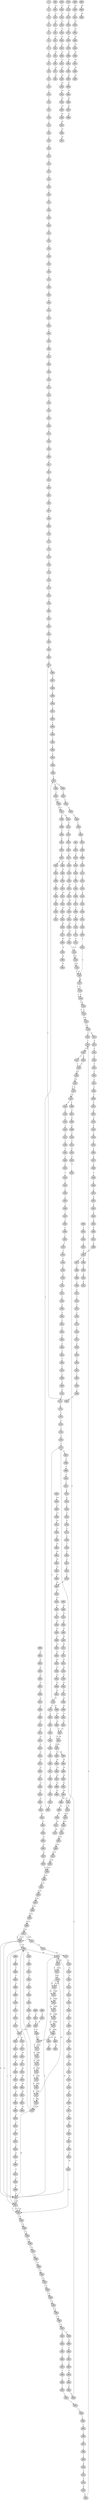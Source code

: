 digraph G 
 	{ 
 	ordering=out;
	1[style=filled, pos="7016.869999999761,7481.08399999997"];
	2[style=filled, pos="7185.402999999929,7507.360999999981"];
	3[style=filled, pos="7400.2789999998595,7651.12999999998"];
	4[style=filled, pos="7535.8739999996,7739.238"];
	5[style=filled, pos="7677.92599999986,7838.624999999991"];
	6[style=filled, pos="7802.07899999979,8018.0289999999895"];
	7[style=filled, pos="8335.999999999769,8315.14899999998"];
	8[style=filled, pos="8541.98700000008,8298.74099999997"];
	9[style=filled, pos="8795.66599999962,8274.283"];
	10[style=filled, pos="8995.74800000002,8454.42199999998"];
	11[style=filled, pos="9065.05799999984,8639.139"];
	12[style=filled, pos="9045.11499999964,8717.27599999998"];
	13[style=filled, pos="9049.037999999711,8847.39399999999"];
	14[style=filled, pos="9078.78899999952,9099.78599999999"];
	15[style=filled, pos="9092.84799999965,9268.155999999979"];
	16[style=filled, pos="9038.90399999975,9405.46699999999"];
	17[style=filled, pos="9137.10599999991,9496.23199999998"];
	18[style=filled, pos="9178.62599999993,9633.21599999999"];
	19[style=filled, pos="9207.0689999999,9718.54599999999"];
	20[style=filled, pos="9226.35799999989,9872.85799999998"];
	21[style=filled, pos="9257.55599999975,9951.394"];
	22[style=filled, pos="9187.31099999975,10045.066"];
	23[style=filled, pos="9090.75299999968,10241.392"];
	24[style=filled, pos="9116.094999999621,10443.171999999999"];
	25[style=filled, pos="9247.45999999985,10468.675000000001"];
	26[style=filled, pos="9332.95199999993,10575.659"];
	27[style=filled, pos="9330.38599999971,10730.923999999999"];
	28[style=filled, pos="9236.392999999809,10898.698999999999"];
	29[style=filled, pos="9362.14500000002,11053.643"];
	30[style=filled, pos="9476.26699999964,11212.917"];
	31[style=filled, pos="9359.898999999861,11488.800000000001"];
	32[style=filled, pos="9318.677000000029,11656.736"];
	33[style=filled, pos="9421.490999999809,11780.562"];
	34[style=filled, pos="9503.53499999968,11998.542"];
	35[style=filled, pos="9435.52599999995,12132.633000000002"];
	36[style=filled, pos="9396.86999999976,12202.085"];
	37[style=filled, pos="9368.47999999998,12492.403999999999"];
	38[style=filled, pos="9268.07199999981,12605.002999999999"];
	39[style=filled, pos="9205.83799999964,12680.069000000001"];
	40[style=filled, pos="9100.93799999973,12598.908"];
	41[style=filled, pos="9171.19199999957,12442.039"];
	42[style=filled, pos="9117.61899999983,12377.881"];
	43[style=filled, pos="9075.91599999985,12413.168000000001"];
	44[style=filled, pos="9134.54099999974,12432.576"];
	45[style=filled, pos="9071.74599999969,12408.677"];
	46[style=filled, pos="9109.278999999511,12378.522"];
	47[style=filled, pos="9178.24999999953,12439.473"];
	48[style=filled, pos="9107.67399999953,12597.625"];
	49[style=filled, pos="9194.28899999999,12677.502"];
	50[style=filled, pos="9258.76899999974,12603.078000000001"];
	51[style=filled, pos="9375.53799999994,12486.309000000001"];
	52[style=filled, pos="9392.37900000007,12195.830000000002"];
	53[style=filled, pos="9447.71599999978,12122.208"];
	54[style=filled, pos="9497.75999999954,11995.494"];
	55[style=filled, pos="9412.82999999996,11780.241000000002"];
	56[style=filled, pos="9311.45900000003,11659.623"];
	57[style=filled, pos="9348.99199999985,11493.612000000001"];
	58[style=filled, pos="9475.22499999963,11202.01"];
	59[style=filled, pos="9367.758000000029,11065.352"];
	60[style=filled, pos="9229.01499999978,10893.886999999999"];
	61[style=filled, pos="9322.04499999993,10720.017"];
	62[style=filled, pos="9321.72499999986,10578.225999999999"];
	63[style=filled, pos="9241.84699999983,10465.306"];
	64[style=filled, pos="9109.037999999711,10440.926"];
	65[style=filled, pos="9088.50699999952,10228.881"];
	66[style=filled, pos="9171.271999999879,10055.973"];
	67[style=filled, pos="9252.58299999987,9949.30899999999"];
	68[style=filled, pos="9218.18499999994,9867.62699999999"];
	69[style=filled, pos="9201.18399999978,9717.564999999999"];
	70[style=filled, pos="9094.604999999861,9514.86699999998"];
	71[style=filled, pos="9022.43399999978,9387.199999999979"];
	72[style=filled, pos="9086.30899999989,9257.69399999997"];
	73[style=filled, pos="9078.78899999952,9145.88299999999"];
	74[style=filled, pos="9061.78899999999,9026.552999999989"];
	75[style=filled, pos="9043.80799999984,8845.10599999998"];
	76[style=filled, pos="9039.22999999952,8707.14099999997"];
	77[style=filled, pos="9065.71200000006,8630.31199999998"];
	78[style=filled, pos="8983.97899999982,8462.595"];
	79[style=filled, pos="8732.89499999955,8292.264"];
	80[style=filled, pos="8512.86999999953,8316.45699999997"];
	81[style=filled, pos="8356.26999999979,8345.88099999997"];
	82[style=filled, pos="8064.05099999974,8204.42999999999"];
	83[style=filled, pos="7667.79099999985,7853.00999999999"];
	84[style=filled, pos="7534.89299999957,7761.142"];
	85[style=filled, pos="7367.4219999997895,7649.33199999999"];
	86[style=filled, pos="7183.68699999992,7522.64499999997"];
	87[style=filled, pos="7064.35599999968,7538.70599999998"];
	88[style=filled, pos="978.506999999518,9819.215"];
	89[style=filled, pos="690.669999999809,9947.98599999998"];
	90[style=filled, pos="513.912999999593,10013.107"];
	91[style=filled, pos="356.722999999765,10111.912"];
	92[style=filled, pos="242.51999999978602,10197.243"];
	93[style=filled, pos="0.0,10359.403999999999"];
	94[style=filled, pos="243.48299999954202,10185.694"];
	95[style=filled, pos="347.09899999958,10107.1"];
	96[style=filled, pos="511.66700000001595,10003.162"];
	97[style=filled, pos="684.5739999995569,9941.24899999999"];
	98[style=filled, pos="971.149999999907,9816.39599999999"];
	99[style=filled, pos="2277.21299999976,9637.93699999998"];
	100[style=filled, pos="2271.32799999963,9404.50699999998"];
	101[style=filled, pos="2289.1459999996,9215.539999999999"];
	102[style=filled, pos="2319.87800000003,9099.80599999999"];
	103[style=filled, pos="2335.89699999953,8980.14899999998"];
	104[style=filled, pos="2204.4709999999,8919.66699999997"];
	105[style=filled, pos="2260.37599999981,8792.163"];
	106[style=filled, pos="2344.7759999998398,8674.19699999999"];
	107[style=filled, pos="2497.86199999973,8533.53499999997"];
	108[style=filled, pos="2607.22099999955,8456.45999999997"];
	109[style=filled, pos="2784.1729999997197,8407.58399999999"];
	110[style=filled, pos="2951.6129999997797,8356.54699999999"];
	111[style=filled, pos="3155.45500000007,8288.05499999999"];
	112[style=filled, pos="3338.53699999978,8223.485999999979"];
	113[style=filled, pos="3488.7209999997904,8172.64799999997"];
	114[style=filled, pos="3674.86799999955,8104.23699999999"];
	115[style=filled, pos="3875.64499999979,8067.252999999981"];
	116[style=filled, pos="4044.70999999961,8033.23199999999"];
	117[style=filled, pos="4169.10700000008,8010.018999999989"];
	118[style=filled, pos="4325.8100000000595,7981.310999999991"];
	119[style=filled, pos="4477.32299999974,7945.573"];
	120[style=filled, pos="4687.19299999997,7885.58099999998"];
	121[style=filled, pos="4892.17899999989,7828.04099999998"];
	122[style=filled, pos="5056.299,7782.596999999991"];
	123[style=filled, pos="5302.8059999999805,7743.69199999997"];
	124[style=filled, pos="5687.11399999971,7669.64199999999"];
	125[style=filled, pos="5726.01899999951,7624.771"];
	126[style=filled, pos="5887.52399999998,7485.4979999999705"];
	127[style=filled, pos="5935.909999999571,7439.07299999999"];
	128[style=filled, pos="6207.91700000002,7274.954"];
	129[style=filled, pos="6374.65199999977,7202.374999999991"];
	130[style=filled, pos="6538.77199999988,7188.96999999997"];
	131[style=filled, pos="6662.02599999961,7154.968999999981"];
	132[style=filled, pos="6835.299999999699,7114.103"];
	133[style=filled, pos="7003.342999999881,7172.624"];
	134[style=filled, pos="7085.729999999749,7187.009"];
	135[style=filled, pos="7277.311999999801,7141.56499999997"];
	136[style=filled, pos="7403.1809999997495,7107.8909999999805"];
	137[style=filled, pos="7489.57299999951,7227.38499999999"];
	138[style=filled, pos="7642.90399999998,7176.057"];
	139[style=filled, pos="7842.331999999589,7211.03799999997"];
	140[style=filled, pos="7918.1809999997495,7233.76"];
	141[style=filled, pos="8029.01099999959,7273.15500000001"];
	142[style=filled, pos="8175.88400000008,7329.3060000000005"];
	143[style=filled, pos="8387.89999999979,7369.846"];
	144[style=filled, pos="8567.304,7432.28999999999"];
	145[style=filled, pos="8756.106999999609,7542.62899999998"];
	146[style=filled, pos="8875.4369999998,7662.9399999999805"];
	147[style=filled, pos="8970.90099999972,7751.2119999999795"];
	148[style=filled, pos="9353.08499999985,7863.34899999998"];
	149[style=filled, pos="9449.856999999609,7952.2749999999705"];
	150[style=filled, pos="9586.18799999997,8075.20099999998"];
	151[style=filled, pos="9650.59299999964,8168.049999999999"];
	152[style=filled, pos="9613.322999999511,8236.05199999998"];
	153[style=filled, pos="9392.317000000041,8319.90999999998"];
	154[style=filled, pos="9198.60899999971,8396.41199999998"];
	155[style=filled, pos="9088.75999999989,8435.97099999999"];
	156[style=filled, pos="9095.95299999986,8424.20099999999"];
	157[style=filled, pos="9297.34299999953,8347.69899999999"];
	158[style=filled, pos="9421.90399999963,8298.986"];
	159[style=filled, pos="9599.59199999983,8223.628999999999"];
	160[style=filled, pos="9568.53299999959,8079.451999999979"];
	161[style=filled, pos="9432.20199999982,7955.543999999971"];
	162[style=filled, pos="9347.199999999719,7877.080999999999"];
	163[style=filled, pos="9232.119999999999,7827.71399999998"];
	164[style=filled, pos="9060.807999999959,7796.654999999991"];
	165[style=filled, pos="8943.43899999978,7753.17299999999"];
	166[style=filled, pos="8867.26399999985,7678.95999999997"];
	167[style=filled, pos="8728.97200000007,7546.55199999997"];
	168[style=filled, pos="8382.99599999969,7382.67799999998"];
	169[style=filled, pos="8159.86499999999,7332.248"];
	170[style=filled, pos="8050.75099999958,7296.041"];
	171[style=filled, pos="7890.88199999998,7238.00999999999"];
	172[style=filled, pos="7753.73299999977,7188.80699999998"];
	173[style=filled, pos="7657.94200000004,7178.6720000000105"];
	174[style=filled, pos="7480.09099999967,7222.971"];
	175[style=filled, pos="7371.467999999881,7055.908999999991"];
	176[style=filled, pos="7216.82999999961,7090.23699999998"];
	177[style=filled, pos="7071.67099999962,7127.50700000001"];
	178[style=filled, pos="6886.95499999973,7169.6809999999805"];
	179[style=filled, pos="6640.44799999974,7233.76"];
	180[style=filled, pos="6506.405999999841,7266.78"];
	181[style=filled, pos="6324.30499999959,7312.223999999989"];
	182[style=filled, pos="6163.126999999509,7366.82099999998"];
	183[style=filled, pos="5934.2749999999105,7453.13099999999"];
	184[style=filled, pos="5879.02399999963,7504.787"];
	185[style=filled, pos="5728.63499999978,7633.59799999998"];
	186[style=filled, pos="5635.37699999986,7700.12899999998"];
	187[style=filled, pos="5380.12499999953,7743.44699999998"];
	188[style=filled, pos="5268.8049999997,7762.327"];
	189[style=filled, pos="5068.721999999831,7797.30899999999"];
	190[style=filled, pos="4876.48599999957,7842.4259999999795"];
	191[style=filled, pos="4616.90199999954,7915.004999999981"];
	192[style=filled, pos="4434.82199999969,7967.641"];
	193[style=filled, pos="4307.95099999988,7996.41099999997"];
	194[style=filled, pos="4133.9629999996405,8025.71199999998"];
	195[style=filled, pos="4036.94499999983,8045.818"];
	196[style=filled, pos="3681.40699999989,8112.32899999999"];
	197[style=filled, pos="3489.21099999978,8182.78199999997"];
	198[style=filled, pos="3332.20199999982,8236.39899999998"];
	199[style=filled, pos="3131.91599999962,8306.60799999998"];
	200[style=filled, pos="2964.6080000000097,8362.35000000001"];
	201[style=filled, pos="2788.50399999996,8416.738000000001"];
	202[style=filled, pos="2596.75899999973,8475.25900000001"];
	203[style=filled, pos="2513.42199999955,8534.20599999998"];
	204[style=filled, pos="2351.7229999997703,8684.57699999999"];
	205[style=filled, pos="2226.70199999993,8850.03000000001"];
	206[style=filled, pos="2301.8959999998297,8914.76299999998"];
	207[style=filled, pos="2338.18599999999,8996.823"];
	208[style=filled, pos="2320.5309999996102,9119.094999999981"];
	209[style=filled, pos="2294.0499999997,9225.67499999997"];
	210[style=filled, pos="2271.32799999963,9441.12299999997"];
	211[style=filled, pos="2289.30999999982,9648.72499999998"];
	212[style=filled, pos="3520.8759999997,8351.47399999998"];
	213[style=filled, pos="3674.8559999995596,8400.23499999999"];
	214[style=filled, pos="3699.87900000007,8500.32199999998"];
	215[style=filled, pos="3772.0569999999097,8712.04599999997"];
	216[style=filled, pos="3754.41399999952,8801.227"];
	217[style=filled, pos="3663.62900000007,9026.66499999999"];
	218[style=filled, pos="3648.7119999999404,9234.86099999998"];
	219[style=filled, pos="3694.5850000000796,9374.72699999998"];
	220[style=filled, pos="3676.94199999969,9515.23499999999"];
	221[style=filled, pos="3690.73600000003,9369.27299999999"];
	222[style=filled, pos="3645.18299999996,9243.84299999998"];
	223[style=filled, pos="3655.44899999979,9023.13599999998"];
	224[style=filled, pos="3747.43599999987,8800.144"];
	225[style=filled, pos="3763.87699999963,8694.72399999999"];
	226[style=filled, pos="3693.46299999976,8504.81400000001"];
	227[style=filled, pos="3672.29099999997,8408.25399999998"];
	228[style=filled, pos="3517.9879999999002,8358.21099999997"];
	229[style=filled, pos="3351.74699999974,8238.354000000001"];
	230[style=filled, pos="3347.4159999995,8404.52499999999"];
	231[style=filled, pos="3367.62599999958,8510.78799999999"];
	232[style=filled, pos="3319.0259999997197,8658.354000000001"];
	233[style=filled, pos="3267.0569999999097,8776.72699999999"];
	234[style=filled, pos="3241.39399999985,8992.3"];
	235[style=filled, pos="3149.6469999995297,9255.511999999979"];
	236[style=filled, pos="3077.1469999995297,9488.08699999998"];
	237[style=filled, pos="2995.18400000001,9444.29899999999"];
	238[style=filled, pos="2871.83900000004,9317.104000000001"];
	239[style=filled, pos="2845.85499999986,9165.04799999999"];
	240[style=filled, pos="2850.98699999973,9082.60399999999"];
	241[style=filled, pos="2978.34199999983,8970.32599999999"];
	242[style=filled, pos="3095.43199999956,8869.59599999998"];
	243[style=filled, pos="3203.21899999981,8751.222999999989"];
	244[style=filled, pos="3311.00600000005,8661.882000000009"];
	245[style=filled, pos="3361.37099999993,8511.109"];
	246[style=filled, pos="3342.68400000001,8400.756"];
	247[style=filled, pos="3345.8119999995697,8237.071"];
	248[style=filled, pos="2584.39799999993,8699.33499999999"];
	249[style=filled, pos="2517.99299999955,8904.162"];
	250[style=filled, pos="2564.5079999999098,8992.700999999981"];
	251[style=filled, pos="2594.98399999982,9096.95899999999"];
	252[style=filled, pos="2640.21499999973,9235.22099999998"];
	253[style=filled, pos="2667.80399999989,9368.351"];
	254[style=filled, pos="2658.1799999997,9468.27799999999"];
	255[style=filled, pos="2662.34999999986,9371.558999999981"];
	256[style=filled, pos="2635.40399999998,9237.788"];
	257[style=filled, pos="2586.32199999993,9091.82699999998"];
	258[style=filled, pos="2560.33799999976,8996.23"];
	259[style=filled, pos="2517.03099999984,8918.27699999998"];
	260[style=filled, pos="2577.9809999995596,8706.71299999998"];
	261[style=filled, pos="2511.97799999965,8542.86799999998"];
	262[style=filled, pos="7516.91200000001,9072.874999999989"];
	263[style=filled, pos="7487.24300000002,9220.97599999997"];
	264[style=filled, pos="7512.57999999973,9279.169"];
	265[style=filled, pos="7593.33299999998,9297.15099999998"];
	266[style=filled, pos="7547.31700000004,9357.38799999999"];
	267[style=filled, pos="7456.103000000001,9428.822999999971"];
	268[style=filled, pos="7515.35899999959,9470.91499999999"];
	269[style=filled, pos="7848.011999999871,9371.69099999999"];
	270[style=filled, pos="7908.903999999749,9267.48199999998"];
	271[style=filled, pos="7922.1450000000195,9232.5"];
	272[style=filled, pos="8005.838999999691,9087.01499999999"];
	273[style=filled, pos="8060.51799999957,9018.27799999999"];
	274[style=filled, pos="8140.37199999962,8883.82699999998"];
	275[style=filled, pos="8106.04399999953,8762.53499999999"];
	276[style=filled, pos="8057.33099999954,8498.701"];
	277[style=filled, pos="7892.71999999997,8369.07199999998"];
	278[style=filled, pos="7677.27199999965,8294.04199999997"];
	279[style=filled, pos="7536.690999999991,8227.34699999997"];
	280[style=filled, pos="7672.04099999974,8102.78599999998"];
	281[style=filled, pos="7578.53899999987,8014.84199999999"];
	282[style=filled, pos="7617.52600000007,7882.351999999991"];
	283[style=filled, pos="7424.47199999995,7762.69499999999"];
	284[style=filled, pos="7283.400999999721,7726.73299999999"];
	285[style=filled, pos="7132.8489999997,7685.62099999999"];
	286[style=filled, pos="6877.43299999973,7575.64899999998"];
	287[style=filled, pos="6698.84699999995,7620.03000000001"];
	288[style=filled, pos="6524.1009999997905,7661.878000000001"];
	289[style=filled, pos="6361.73899999994,7705.154999999981"];
	290[style=filled, pos="6133.4169999999,7759.99799999998"];
	291[style=filled, pos="5986.78799999994,7796.041999999979"];
	292[style=filled, pos="5861.57299999963,7816.312"];
	293[style=filled, pos="5827.571999999929,7906.217999999971"];
	294[style=filled, pos="5648.413999999761,7891.50599999997"];
	295[style=filled, pos="5471.2169999996,7873.5249999999705"];
	296[style=filled, pos="5248.24900000007,7900.00700000001"];
	297[style=filled, pos="4965.45299999998,7952.64299999999"];
	298[style=filled, pos="4786.62099999958,7985.6629999999905"];
	299[style=filled, pos="4622.17399999965,8024.568"];
	300[style=filled, pos="4003.78199999977,7870.5830000000105"];
	301[style=filled, pos="3952.9439999995498,7724.362"];
	302[style=filled, pos="3843.58599999978,7737.43999999999"];
	303[style=filled, pos="3755.72199999995,7665.67799999997"];
	304[style=filled, pos="3669.4529999996303,7567.63899999998"];
	305[style=filled, pos="3595.07599999954,7444.46799999998"];
	306[style=filled, pos="3438.64000000001,7424.198"];
	307[style=filled, pos="3424.25400000007,7565.59600000001"];
	308[style=filled, pos="2982.56899999978,7837.11299999999"];
	309[style=filled, pos="2869.45099999954,7897.268999999979"];
	310[style=filled, pos="2974.3959999998297,7820.112999999979"];
	311[style=filled, pos="3406.59999999974,7551.210999999999"];
	312[style=filled, pos="3445.50499999954,7415.533999999971"];
	313[style=filled, pos="3604.88399999973,7416.35200000001"];
	314[style=filled, pos="3711.46399999969,7386.60099999997"];
	315[style=filled, pos="3677.4629999999897,7455.25699999998"];
	316[style=filled, pos="3677.7899999998,7567.06699999999"];
	317[style=filled, pos="3762.5059999997,7659.874999999991"];
	318[style=filled, pos="3866.63399999961,7716.18899999998"];
	319[style=filled, pos="3970.5989999999297,7739.728"];
	320[style=filled, pos="4014.08100000001,7891.42499999998"];
	321[style=filled, pos="5493.12099999981,7861.42899999999"];
	322[style=filled, pos="5659.2029999999795,7872.2169999999805"];
	323[style=filled, pos="5775.917999999951,7782.310999999971"];
	324[style=filled, pos="6026.019999999549,7720.84800000001"];
	325[style=filled, pos="6354.422999999951,7771.931"];
	326[style=filled, pos="6561.37099999993,7715.6989999999905"];
	327[style=filled, pos="6688.54799999972,7680.717"];
	328[style=filled, pos="6875.47099999967,7642.834000000001"];
	329[style=filled, pos="7030.51899999962,7610.75399999998"];
	330[style=filled, pos="7122.713999999691,7645.08099999999"];
	331[style=filled, pos="7333.748999999951,7721.99199999999"];
	332[style=filled, pos="7452.42499999993,7756.64699999998"];
	333[style=filled, pos="7669.670999999509,7907.03599999997"];
	334[style=filled, pos="7582.788999999761,8003.480999999991"];
	335[style=filled, pos="7676.29199999967,8113.574999999981"];
	336[style=filled, pos="7534.07599999977,8205.769999999971"];
	337[style=filled, pos="7665.66599999962,8272.30099999997"];
	338[style=filled, pos="7882.9939999995995,8344.30699999997"];
	339[style=filled, pos="8102.44699999981,8546.759999999991"];
	340[style=filled, pos="8114.217000000061,8761.473000000009"];
	341[style=filled, pos="8152.46799999964,8881.211"];
	342[style=filled, pos="8070.65299999958,8989.834999999981"];
	343[style=filled, pos="8010.08899999957,9095.51499999998"];
	344[style=filled, pos="7944.376000000049,9200.461"];
	345[style=filled, pos="7892.883999999611,9294.617"];
	346[style=filled, pos="7847.35899999971,9386.07599999999"];
	347[style=filled, pos="7515.196,9476.963"];
	348[style=filled, pos="7466.483000000009,9406.67299999997"];
	349[style=filled, pos="7463.458999999571,9332.213999999989"];
	350[style=filled, pos="7465.41999999958,9274.26599999999"];
	351[style=filled, pos="7486.34399999981,9204.95599999998"];
	352[style=filled, pos="7511.68099999952,9064.048"];
	353[style=filled, pos="6776.4929999999,8895.10599999998"];
	354[style=filled, pos="6762.679999999819,9101.073"];
	355[style=filled, pos="6663.8649999996405,9160.73799999998"];
	356[style=filled, pos="6638.24199999974,9307.73499999999"];
	357[style=filled, pos="6491.244999999761,9289.63099999997"];
	358[style=filled, pos="6449.39699999988,9365.15299999999"];
	359[style=filled, pos="6409.266000000061,9543.003999999999"];
	360[style=filled, pos="6438.28199999989,9367.605"];
	361[style=filled, pos="6488.62900000007,9280.47699999999"];
	362[style=filled, pos="6626.59400000004,9304.997"];
	363[style=filled, pos="6660.6769999995595,9155.507"];
	364[style=filled, pos="6748.94899999956,9077.53399999998"];
	365[style=filled, pos="6780.415999999969,8864.12899999999"];
	366[style=filled, pos="11299.489999999601,4920.07999999998"];
	367[style=filled, pos="11030.344000000001,4686.86299999998"];
	368[style=filled, pos="10890.637999999999,4626.23299999999"];
	369[style=filled, pos="10738.5809999995,4654.141999999991"];
	370[style=filled, pos="10610.184,4641.46999999997"];
	371[style=filled, pos="10436.553999999902,4590.86499999998"];
	372[style=filled, pos="10332.6169999997,4555.898999999989"];
	373[style=filled, pos="10209.4319999998,4430.468"];
	374[style=filled, pos="10141.101999999999,4504.251"];
	375[style=filled, pos="9833.78199999977,4434.63899999999"];
	376[style=filled, pos="9643.06999999972,4392.9349999999995"];
	377[style=filled, pos="9493.440999999879,4370.16199999998"];
	378[style=filled, pos="9372.14899999963,4442.08699999999"];
	379[style=filled, pos="9291.723999999811,4438.81799999999"];
	380[style=filled, pos="9288.27099999995,4551.50799999999"];
	381[style=filled, pos="9313.955999999891,4703.3059999999805"];
	382[style=filled, pos="9176.64399999951,4750.71099999997"];
	383[style=filled, pos="9053.06299999997,4806.94299999999"];
	384[style=filled, pos="8910.52199999976,4954.7169999999805"];
	385[style=filled, pos="8920.65599999973,5041.6809999999905"];
	386[style=filled, pos="8973.6189999996,5160.03000000001"];
	387[style=filled, pos="9006.31200000003,5246.33999999998"];
	388[style=filled, pos="8891.88599999994,5196.64699999998"];
	389[style=filled, pos="8807.86399999983,5219.205"];
	390[style=filled, pos="8736.59299999999,5348.34299999999"];
	391[style=filled, pos="8568.54999999981,5521.61700000001"];
	392[style=filled, pos="8403.44899999967,5593.868999999981"];
	393[style=filled, pos="8278.5619999998,5723.98799999999"];
	394[style=filled, pos="8168.71199999994,5857.04899999997"];
	395[style=filled, pos="8048.40199999977,5965.59099999999"];
	396[style=filled, pos="7934.95599999966,6094.72899999997"];
	397[style=filled, pos="7769.528999999749,6360.851000000001"];
	398[style=filled, pos="7299.89000000001,6214.54899999997"];
	399[style=filled, pos="7464.64399999997,6338.845"];
	400[style=filled, pos="7347.76499999978,6385.43299999998"];
	401[style=filled, pos="7296.927999999611,6475.665999999979"];
	402[style=filled, pos="7225.615999999571,6564.815999999991"];
	403[style=filled, pos="7156.42899999977,6599.512"];
	404[style=filled, pos="7119.36300000001,6826.68900000001"];
	405[style=filled, pos="7102.28100000008,6993.38299999999"];
	406[style=filled, pos="7122.1899999998295,7189.93899999998"];
	407[style=filled, pos="6877.514999999549,7185.90499999998"];
	408[style=filled, pos="6894.51499999966,7288.88899999998"];
	409[style=filled, pos="6922.059000000009,7481.20699999999"];
	410[style=filled, pos="6950.72699999961,7655.58399999998"];
	411[style=filled, pos="6919.01499999978,7817.415"];
	412[style=filled, pos="6936.66899999953,7917.129999999999"];
	413[style=filled, pos="6960.86199999962,8055.095"];
	414[style=filled, pos="6998.86799999978,8147.77999999998"];
	415[style=filled, pos="6995.45599999954,8280.473999999991"];
	416[style=filled, pos="7132.6039999997,8406.83300000001"];
	417[style=filled, pos="7096.476999999721,8554.605999999989"];
	418[style=filled, pos="6975.06300000008,8563.51499999997"];
	419[style=filled, pos="6904.3239999999105,8613.944999999989"];
	420[style=filled, pos="6959.38699999999,8671.60599999999"];
	421[style=filled, pos="7024.715999999899,8741.52999999998"];
	422[style=filled, pos="6823.85199999961,8797.51799999998"];
	423[style=filled, pos="6932.28000000003,8901.134999999991"];
	424[style=filled, pos="7012.29200000002,8727.38999999998"];
	425[style=filled, pos="6953.69299999962,8674.41299999999"];
	426[style=filled, pos="6898.43899999978,8590.48699999999"];
	427[style=filled, pos="6991.28700000001,8560.65500000001"];
	428[style=filled, pos="7096.96799999976,8544.47099999998"];
	429[style=filled, pos="7119.03599999961,8394.73699999999"];
	430[style=filled, pos="6968.97399999958,8277.77699999999"];
	431[style=filled, pos="6984.8919999995305,8176.34599999998"];
	432[style=filled, pos="6950.39999999979,8044.63299999999"];
	433[style=filled, pos="6924.8999999999105,7900.45599999998"];
	434[style=filled, pos="7007.505999999699,7641.37599999998"];
	435[style=filled, pos="6982.21499999985,7461.59099999997"];
	436[style=filled, pos="6957.53099999973,7302.210999999989"];
	437[style=filled, pos="6935.381999999519,7179.69399999998"];
	438[style=filled, pos="6796.583999999571,7162.2699999999895"];
	439[style=filled, pos="6761.61699999997,7007.64799999997"];
	440[style=filled, pos="6687.77100000007,6954.723999999989"];
	441[style=filled, pos="6476.57299999963,7012.916999999979"];
	442[style=filled, pos="6411.51399999973,6766.738"];
	443[style=filled, pos="6338.587999999871,6506.9489999999905"];
	444[style=filled, pos="6426.5479999996005,6435.190999999981"];
	445[style=filled, pos="6652.68799999962,6379.977"];
	446[style=filled, pos="6886.566999999921,6323.554"];
	447[style=filled, pos="7071.58499999961,6277.920999999989"];
	448[style=filled, pos="7175.04099999962,6249.611"];
	449[style=filled, pos="7267.66999999993,6231.726999999991"];
	450[style=filled, pos="7318.36199999962,6180.71199999998"];
	451[style=filled, pos="7523.6759999999795,6277.811000000001"];
	452[style=filled, pos="7791.43299999996,6319.65799999998"];
	453[style=filled, pos="7936.9179999997095,6065.30499999997"];
	454[style=filled, pos="8049.38199999975,5945.648"];
	455[style=filled, pos="8146.80799999973,5860.31899999998"];
	456[style=filled, pos="8284.11999999953,5700.12199999997"];
	457[style=filled, pos="8407.04599999997,5578.502999999981"];
	458[style=filled, pos="8560.05000000005,5505.26999999998"];
	459[style=filled, pos="8747.70900000003,5320.226999999981"];
	460[style=filled, pos="8786.61399999983,5201.549999999989"];
	461[style=filled, pos="8903.00199999998,5191.7429999999895"];
	462[style=filled, pos="9001.08099999954,5236.204999999971"];
	463[style=filled, pos="9006.63899999985,5177.68399999997"];
	464[style=filled, pos="8909.21299999987,5048.8729999999905"];
	465[style=filled, pos="8898.75199999951,4944.90899999997"];
	466[style=filled, pos="9038.02499999991,4821.98199999999"];
	467[style=filled, pos="9179.25899999973,4745.47999999999"];
	468[style=filled, pos="9308.07099999976,4694.8059999999905"];
	469[style=filled, pos="9282.81799999997,4550.54499999998"];
	470[style=filled, pos="9281.26199999999,4419.856"];
	471[style=filled, pos="9375.74599999993,4432.93299999998"];
	472[style=filled, pos="9499.326,4360.02699999997"];
	473[style=filled, pos="9647.72100000002,4387.96299999998"];
	474[style=filled, pos="9842.44399999967,4433.99699999998"];
	475[style=filled, pos="10150.725999999599,4496.87299999998"];
	476[style=filled, pos="10213.601999999999,4425.014999999979"];
	477[style=filled, pos="10335.182999999999,4550.124"];
	478[style=filled, pos="10443.2909999997,4589.2610000000095"];
	479[style=filled, pos="10609.302,4634.89399999999"];
	480[style=filled, pos="10895.770999999899,4620.13799999997"];
	481[style=filled, pos="11024.89,4681.408999999991"];
	482[style=filled, pos="11305.905999999999,4920.07999999998"];
	483[style=filled, pos="7456.65500000003,6350.38999999997"];
	484[style=filled, pos="7292.28999999992,6253.45399999998"];
	485[style=filled, pos="7117.05399999977,6282.55099999998"];
	486[style=filled, pos="6907.48999999953,6333.226"];
	487[style=filled, pos="6822.16099999961,6352.187999999989"];
	488[style=filled, pos="6643.32899999979,6397.631"];
	489[style=filled, pos="6403.03399999975,6460.075000000001"];
	490[style=filled, pos="6207.52899999963,6515.326999999999"];
	491[style=filled, pos="6064.33299999975,6557.50099999997"];
	492[style=filled, pos="5891.05899999966,6616.67599999997"];
	493[style=filled, pos="5763.8819999998705,6657.215"];
	494[style=filled, pos="5545.16499999969,6723.91"];
	495[style=filled, pos="5403.929999999819,6778.83399999999"];
	496[style=filled, pos="5283.946,6941.81"];
	497[style=filled, pos="5136.827000000049,6986.27199999999"];
	498[style=filled, pos="5045.9399999998295,7042.504999999981"];
	499[style=filled, pos="5241.01599999995,7272.174999999989"];
	500[style=filled, pos="5333.12899999961,7174.176999999981"];
	501[style=filled, pos="5465.78199999989,7045.283999999991"];
	502[style=filled, pos="5574.40499999968,7143.200000000001"];
	503[style=filled, pos="5623.11699999962,7275.60699999998"];
	504[style=filled, pos="5672.320999999651,7464.737999999999"];
	505[style=filled, pos="6060.81799999985,7379.652999999999"];
	506[style=filled, pos="7083.053000000071,7055.58199999999"];
	507[style=filled, pos="7092.63600000006,7009.89299999997"];
	508[style=filled, pos="7117.31899999955,6783.32899999998"];
	509[style=filled, pos="7139.939000000009,6581.03999999999"];
	510[style=filled, pos="7244.55699999991,6554.88600000001"];
	511[style=filled, pos="7273.817999999739,6455.9889999999705"];
	512[style=filled, pos="7300.70799999987,6386.35200000001"];
	513[style=filled, pos="7459.923999999881,6408.91099999997"];
	514[style=filled, pos="7500.217999999881,6293.66699999999"];
	515[style=filled, pos="9365.99400000006,4755.89399999997"];
	516[style=filled, pos="9507.46400000004,4897.3639999999805"];
	517[style=filled, pos="9660.48299999966,4896.08099999998"];
	518[style=filled, pos="9763.13699999999,4889.34399999998"];
	519[style=filled, pos="9947.914999999919,4902.497"];
	520[style=filled, pos="9989.93900000001,4790.53899999999"];
	521[style=filled, pos="10115.048,4773.217000000001"];
	522[style=filled, pos="10175.9989999997,4689.169"];
	523[style=filled, pos="10277.449999999999,4724.29599999999"];
	524[style=filled, pos="10498.6379999999,4824.624"];
	525[style=filled, pos="10537.132999999998,4980.53"];
	526[style=filled, pos="10521.7349999998,5159.532999999969"];
	527[style=filled, pos="10391.4919999999,5248.393"];
	528[style=filled, pos="10369.999,5370.936000000001"];
	529[style=filled, pos="10269.5899999997,5470.060999999991"];
	530[style=filled, pos="10090.417,5448.567999999979"];
	531[style=filled, pos="10370.6409999996,5362.1140000000005"];
	532[style=filled, pos="10381.868999999699,5245.50599999999"];
	533[style=filled, pos="10512.1109999996,5164.98599999999"];
	534[style=filled, pos="10524.942999999601,4989.833"];
	535[style=filled, pos="10489.655999999999,4821.41599999999"];
	536[style=filled, pos="10276.889000000101,4729.50799999999"];
	537[style=filled, pos="10167.497999999901,4700.63699999999"];
	538[style=filled, pos="10120.822,4778.99099999999"];
	539[style=filled, pos="9990.57999999961,4797.91799999999"];
	540[style=filled, pos="9956.254999999659,4898.00499999998"];
	541[style=filled, pos="9769.55299999972,4897.68499999998"];
	542[style=filled, pos="9654.388000000039,4903.459"];
	543[style=filled, pos="9504.576999999701,4902.817"];
	544[style=filled, pos="9367.598,4761.66799999999"];
	545[style=filled, pos="6979.57899999979,4618.508"];
	546[style=filled, pos="6990.53099999961,4629.133"];
	547[style=filled, pos="6632.2139999998,4923.04499999998"];
	548[style=filled, pos="6200.14800000004,5345.51299999999"];
	549[style=filled, pos="6073.32299999951,5502.042"];
	550[style=filled, pos="6122.03600000008,5602.08299999998"];
	551[style=filled, pos="6250.847999999531,5688.393"];
	552[style=filled, pos="6331.27199999988,5737.10599999999"];
	553[style=filled, pos="6388.15899999987,5794.319"];
	554[style=filled, pos="5829.28899999999,5894.60599999999"];
	555[style=filled, pos="5821.93299999984,6139.15099999998"];
	556[style=filled, pos="6044.00199999975,6178.70999999999"];
	557[style=filled, pos="6214.659999999571,6165.959000000001"];
	558[style=filled, pos="6296.392999999809,6244.09599999999"];
	559[style=filled, pos="6365.70299999963,6493.87199999997"];
	560[style=filled, pos="6436.64699999965,6766.53299999998"];
	561[style=filled, pos="6503.6679999995995,7014.02099999999"];
	562[style=filled, pos="6270.23899999971,6254.557999999999"];
	563[style=filled, pos="6273.07899999956,6137.598"];
	564[style=filled, pos="6435.564000000009,5929.342000000001"];
	565[style=filled, pos="6191.67299999972,5857.74399999998"];
	566[style=filled, pos="6401.562999999731,5782.87699999997"];
	567[style=filled, pos="6339.44599999988,5741.02899999998"];
	568[style=filled, pos="6243.32799999975,5690.02799999998"];
	569[style=filled, pos="6109.9400000000605,5606.82399999998"];
	570[style=filled, pos="6067.27499999979,5492.396999999981"];
	571[style=filled, pos="6217.99100000004,5299.01699999999"];
	572[style=filled, pos="6618.15499999968,4918.141"];
	573[style=filled, pos="8397.427000000029,5558.920999999969"];
	574[style=filled, pos="8355.56299999997,5499.735"];
	575[style=filled, pos="8234.07199999958,5348.31999999999"];
	576[style=filled, pos="8144.891000000061,5201.39599999999"];
	577[style=filled, pos="7981.927999999611,5095.53399999997"];
	578[style=filled, pos="7883.764999999549,5045.491"];
	579[style=filled, pos="7684.8729999997895,4862.63799999997"];
	580[style=filled, pos="7591.201,4938.34499999997"];
	581[style=filled, pos="7551.42300000007,5071.79599999999"];
	582[style=filled, pos="7503.94499999995,5207.17099999998"];
	583[style=filled, pos="7599.86199999985,5262.667999999981"];
	584[style=filled, pos="7846.231999999731,5330.67599999998"];
	585[style=filled, pos="7985.13600000006,5393.551999999981"];
	586[style=filled, pos="8102.86699999997,5503.26399999998"];
	587[style=filled, pos="8209.0499999997,5544.004999999999"];
	588[style=filled, pos="8255.56500000006,5663.01899999999"];
	589[style=filled, pos="9066.76299999992,4824.18299999998"];
	590[style=filled, pos="9079.59499999997,4889.78499999997"];
	591[style=filled, pos="9214.008000000029,5061.08899999999"];
	592[style=filled, pos="9306.07599999988,5196.14299999997"];
	593[style=filled, pos="9324.36099999992,5375.46699999999"];
	594[style=filled, pos="9347.13699999964,5458.552999999991"];
	595[style=filled, pos="9314.73699999973,5374.50499999999"];
	596[style=filled, pos="9297.41399999999,5201.276"];
	597[style=filled, pos="9213.04499999969,5072.95899999997"];
	598[style=filled, pos="9060.34799999965,4904.86199999999"];
	599[style=filled, pos="9057.94099999999,4827.5509999999795"];
	600[style=filled, pos="8737.55799999984,5313.514"];
	601[style=filled, pos="8738.5209999996,5214.78999999999"];
	602[style=filled, pos="8605.43099999952,5075.8459999999795"];
	603[style=filled, pos="8425.50599999959,4978.32399999999"];
	604[style=filled, pos="8302.80199999979,4911.51899999997"];
	605[style=filled, pos="8205.52199999976,4823.30099999999"];
	606[style=filled, pos="8112.410999999849,4728.626"];
	607[style=filled, pos="8040.553000000071,4644.01699999999"];
	608[style=filled, pos="7981.28599999996,4567.788"];
	609[style=filled, pos="7923.54300000006,4507.79999999999"];
	610[style=filled, pos="7829.550999999629,4474.758"];
	611[style=filled, pos="7762.34399999958,4431.93199999998"];
	612[style=filled, pos="7645.615999999571,4264.437"];
	613[style=filled, pos="7554.30899999978,3913.2079999999796"];
	614[style=filled, pos="7544.56599999976,3725.02199999999"];
	615[style=filled, pos="7547.61299999955,3715.5589999999897"];
	616[style=filled, pos="7563.57299999974,3932.61599999998"];
	617[style=filled, pos="7664.8629999999,4265.3999999999705"];
	618[style=filled, pos="7774.373999999951,4440.11199999997"];
	619[style=filled, pos="7846.39199999976,4477.003000000001"];
	620[style=filled, pos="7935.89399999997,4504.5919999999805"];
	621[style=filled, pos="7989.58599999954,4573.125"];
	622[style=filled, pos="8047.61100000003,4649.148999999999"];
	623[style=filled, pos="8126.36599999969,4735.20199999999"];
	624[style=filled, pos="8215.466000000011,4825.3859999999995"];
	625[style=filled, pos="8308.898000000041,4912.96299999998"];
	626[style=filled, pos="8438.73900000006,4977.12099999997"];
	627[style=filled, pos="8618.94499999995,5076.48699999998"];
	628[style=filled, pos="8741.72900000005,5210.61900000001"];
	629[style=filled, pos="9277.84599999955,4407.069999999991"];
	630[style=filled, pos="9149.68899999978,4307.54399999998"];
	631[style=filled, pos="9088.416999999901,4143.6179999999895"];
	632[style=filled, pos="8952.72100000002,3972.95599999998"];
	633[style=filled, pos="8828.8949999999,3904.627"];
	634[style=filled, pos="8647.96700000006,3791.38599999998"];
	635[style=filled, pos="8442.97900000005,3662.1059999999898"];
	636[style=filled, pos="8328.29599999997,3708.4609999999902"];
	637[style=filled, pos="8151.3779999996805,3844.63799999998"];
	638[style=filled, pos="8015.681999999801,3790.74499999999"];
	639[style=filled, pos="7771.15599999961,3700.03999999997"];
	640[style=filled, pos="7897.7899999998,3615.59099999999"];
	641[style=filled, pos="8025.46600000001,3549.82799999998"];
	642[style=filled, pos="7929.22699999996,3504.2759999999903"];
	643[style=filled, pos="7676.12099999969,3355.10599999998"];
	644[style=filled, pos="7617.89699999965,3132.63599999998"];
	645[style=filled, pos="7680.933000000079,3350.9359999999997"];
	646[style=filled, pos="7939.17199999967,3502.67199999998"];
	647[style=filled, pos="8031.399999999559,3548.22399999997"];
	648[style=filled, pos="7904.20599999954,3619.12"];
	649[style=filled, pos="7780.05799999984,3699.95999999999"];
	650[style=filled, pos="8000.60399999958,3781.44199999999"];
	651[style=filled, pos="8139.50799999991,3838.2219999999897"];
	652[style=filled, pos="8326.20999999985,3703.16800000001"];
	653[style=filled, pos="8453.24399999983,3659.0589999999797"];
	654[style=filled, pos="8648.60799999966,3777.271"];
	655[style=filled, pos="8818.9499999996,3895.324"];
	656[style=filled, pos="8962.985999999799,3969.427"];
	657[style=filled, pos="9089.05800000008,4136.561"];
	658[style=filled, pos="9152.575999999539,4301.44899999999"];
	659[style=filled, pos="9279.28899999999,4402.17799999999"];
	660[style=filled, pos="11963.944999999901,4736.8060000000005"];
	661[style=filled, pos="11577.066999999799,4582.18399999998"];
	662[style=filled, pos="11590.380000000001,4593.090999999989"];
	663[style=filled, pos="11973.086999999901,4738.08999999997"];
	664[style=filled, pos="9076.035999999729,4777.38699999998"];
	665[style=filled, pos="8977.39199999953,4640.40799999999"];
	666[style=filled, pos="8822.76899999997,4527.16799999998"];
	667[style=filled, pos="8660.126999999631,4492.20099999999"];
	668[style=filled, pos="8507.749999999649,4306.46099999998"];
	669[style=filled, pos="8290.57199999981,4217.27999999999"];
	670[style=filled, pos="8109.3239999999105,4135.478"];
	671[style=filled, pos="7966.8909999996,4062.0159999999996"];
	672[style=filled, pos="7882.84299999999,3952.3049999999803"];
	673[style=filled, pos="7838.25199999963,3808.9100000000003"];
	674[style=filled, pos="7847.23399999959,3820.1369999999997"];
	675[style=filled, pos="7887.6549999998,3938.83099999999"];
	676[style=filled, pos="7960.795999999969,4052.07199999997"];
	677[style=filled, pos="8119.588999999691,4131.30799999999"];
	678[style=filled, pos="8284.47699999961,4206.05299999999"];
	679[style=filled, pos="8510.315999999879,4300.687"];
	680[style=filled, pos="8659.80599999952,4475.83999999999"];
	681[style=filled, pos="8812.18300000008,4521.39299999999"];
	682[style=filled, pos="8994.07299999963,4638.80399999998"];
	683[style=filled, pos="9080.04599999986,4771.612999999999"];
	684[style=filled, pos="6948.6900000000605,8876.293000000009"];
	685[style=filled, pos="7155.28200000001,8981.392999999991"];
	686[style=filled, pos="7341.0209999996005,8925.89599999999"];
	1->2 [label=1,color="#000000"];
	2->3 [label=1,color="#000000"];
	3->4 [label=1,color="#000000"];
	4->5 [label=1,color="#000000"];
	5->6 [label=1,color="#000000"];
	6->7 [label=1,color="#000000"];
	7->8 [label=1,color="#000000"];
	8->9 [label=1,color="#000000"];
	9->10 [label=1,color="#000000"];
	10->11 [label=1,color="#000000"];
	11->12 [label=1,color="#000000"];
	12->13 [label=1,color="#000000"];
	13->14 [label=1,color="#000000"];
	14->15 [label=1,color="#000000"];
	15->16 [label=1,color="#000000"];
	16->17 [label=1,color="#000000"];
	17->18 [label=1,color="#000000"];
	18->19 [label=1,color="#000000"];
	19->20 [label=1,color="#000000"];
	20->21 [label=1,color="#000000"];
	21->22 [label=1,color="#000000"];
	22->23 [label=1,color="#000000"];
	23->24 [label=1,color="#000000"];
	24->25 [label=1,color="#000000"];
	25->26 [label=1,color="#000000"];
	26->27 [label=1,color="#000000"];
	27->28 [label=1,color="#000000"];
	28->29 [label=1,color="#000000"];
	29->30 [label=1,color="#000000"];
	30->31 [label=1,color="#000000"];
	31->32 [label=1,color="#000000"];
	32->33 [label=1,color="#000000"];
	33->34 [label=1,color="#000000"];
	34->35 [label=1,color="#000000"];
	35->36 [label=1,color="#000000"];
	36->37 [label=1,color="#000000"];
	37->38 [label=1,color="#000000"];
	38->39 [label=1,color="#000000"];
	39->40 [label=1,color="#000000"];
	40->41 [label=1,color="#000000"];
	41->42 [label=1,color="#000000"];
	42->43 [label=1,color="#000000"];
	43->44 [label=1,color="#000000"];
	44->45 [label=2,color="#000000"];
	45->46 [label=2,color="#000000"];
	46->47 [label=2,color="#000000"];
	47->48 [label=2,color="#000000"];
	48->49 [label=2,color="#000000"];
	49->50 [label=2,color="#000000"];
	50->51 [label=2,color="#000000"];
	51->52 [label=2,color="#000000"];
	52->53 [label=2,color="#000000"];
	53->54 [label=2,color="#000000"];
	54->55 [label=2,color="#000000"];
	55->56 [label=2,color="#000000"];
	56->57 [label=2,color="#000000"];
	57->58 [label=2,color="#000000"];
	58->59 [label=2,color="#000000"];
	59->60 [label=2,color="#000000"];
	60->61 [label=2,color="#000000"];
	61->62 [label=2,color="#000000"];
	62->63 [label=2,color="#000000"];
	63->64 [label=2,color="#000000"];
	64->65 [label=2,color="#000000"];
	65->66 [label=2,color="#000000"];
	66->67 [label=2,color="#000000"];
	67->68 [label=2,color="#000000"];
	68->69 [label=2,color="#000000"];
	69->70 [label=2,color="#000000"];
	70->71 [label=2,color="#000000"];
	71->72 [label=2,color="#000000"];
	72->73 [label=2,color="#000000"];
	73->74 [label=2,color="#000000"];
	74->75 [label=2,color="#000000"];
	75->76 [label=2,color="#000000"];
	76->77 [label=2,color="#000000"];
	77->78 [label=2,color="#000000"];
	78->79 [label=2,color="#000000"];
	79->80 [label=2,color="#000000"];
	80->81 [label=2,color="#000000"];
	81->82 [label=2,color="#000000"];
	82->83 [label=2,color="#000000"];
	83->84 [label=2,color="#000000"];
	84->85 [label=2,color="#000000"];
	85->86 [label=2,color="#000000"];
	86->87 [label=2,color="#000000"];
	99->100 [label=3,color="#000000"];
	100->101 [label=3,color="#000000"];
	101->102 [label=3,color="#000000"];
	102->103 [label=3,color="#000000"];
	103->104 [label=3,color="#000000"];
	104->105 [label=3,color="#000000"];
	105->106 [label=3,color="#000000"];
	106->107 [label=3,color="#000000"];
	107->108 [label=3,color="#000000"];
	108->109 [label=3,color="#000000"];
	109->110 [label=3,color="#000000"];
	110->111 [label=3,color="#000000"];
	111->112 [label=3,color="#000000"];
	112->113 [label=3,color="#000000"];
	113->114 [label=3,color="#000000"];
	114->115 [label=3,color="#000000"];
	115->116 [label=3,color="#000000"];
	116->117 [label=3,color="#000000"];
	117->118 [label=3,color="#000000"];
	118->119 [label=3,color="#000000"];
	119->120 [label=3,color="#000000"];
	120->121 [label=3,color="#000000"];
	121->122 [label=3,color="#000000"];
	122->123 [label=3,color="#000000"];
	123->124 [label=3,color="#000000"];
	124->125 [label=3,color="#000000"];
	125->126 [label=3,color="#000000"];
	126->127 [label=3,color="#000000"];
	127->128 [label=3,color="#000000"];
	128->129 [label=3,color="#000000"];
	129->130 [label=3,color="#000000"];
	130->131 [label=3,color="#000000"];
	131->132 [label=3,color="#000000"];
	132->133 [label=3,color="#000000"];
	133->134 [label=3,color="#000000"];
	134->135 [label=3,color="#000000"];
	135->136 [label=3,color="#000000"];
	136->137 [label=3,color="#000000"];
	137->138 [label=3,color="#000000"];
	138->139 [label=3,color="#000000"];
	139->140 [label=3,color="#000000"];
	140->141 [label=3,color="#000000"];
	141->142 [label=3,color="#000000"];
	142->143 [label=3,color="#000000"];
	143->144 [label=3,color="#000000"];
	144->145 [label=3,color="#000000"];
	145->146 [label=3,color="#000000"];
	146->147 [label=3,color="#000000"];
	147->148 [label=3,color="#000000"];
	148->149 [label=3,color="#000000"];
	149->150 [label=3,color="#000000"];
	150->151 [label=3,color="#000000"];
	151->152 [label=3,color="#000000"];
	152->153 [label=3,color="#000000"];
	153->154 [label=3,color="#000000"];
	154->155 [label=3,color="#000000"];
	155->156 [label=3,color="#000000"];
	156->157 [label=4,color="#000000"];
	157->158 [label=4,color="#000000"];
	158->159 [label=4,color="#000000"];
	159->160 [label=4,color="#000000"];
	160->161 [label=4,color="#000000"];
	161->162 [label=4,color="#000000"];
	162->163 [label=4,color="#000000"];
	163->164 [label=4,color="#000000"];
	164->165 [label=4,color="#000000"];
	165->166 [label=4,color="#000000"];
	166->167 [label=4,color="#000000"];
	167->168 [label=4,color="#000000"];
	168->169 [label=4,color="#000000"];
	169->170 [label=4,color="#000000"];
	170->171 [label=4,color="#000000"];
	171->172 [label=4,color="#000000"];
	172->173 [label=4,color="#000000"];
	173->174 [label=4,color="#000000"];
	174->175 [label=4,color="#000000"];
	175->176 [label=4,color="#000000"];
	176->177 [label=4,color="#000000"];
	177->178 [label=4,color="#000000"];
	178->179 [label=4,color="#000000"];
	179->180 [label=4,color="#000000"];
	180->181 [label=4,color="#000000"];
	181->182 [label=4,color="#000000"];
	182->183 [label=4,color="#000000"];
	183->184 [label=4,color="#000000"];
	184->185 [label=4,color="#000000"];
	185->186 [label=4,color="#000000"];
	186->187 [label=4,color="#000000"];
	187->188 [label=4,color="#000000"];
	188->189 [label=4,color="#000000"];
	189->190 [label=4,color="#000000"];
	190->191 [label=4,color="#000000"];
	191->192 [label=4,color="#000000"];
	192->193 [label=4,color="#000000"];
	193->194 [label=4,color="#000000"];
	194->195 [label=4,color="#000000"];
	195->196 [label=4,color="#000000"];
	196->197 [label=4,color="#000000"];
	197->198 [label=4,color="#000000"];
	198->199 [label=4,color="#000000"];
	199->200 [label=4,color="#000000"];
	200->201 [label=4,color="#000000"];
	201->202 [label=4,color="#000000"];
	202->203 [label=4,color="#000000"];
	203->204 [label=4,color="#000000"];
	204->205 [label=4,color="#000000"];
	205->206 [label=4,color="#000000"];
	206->207 [label=4,color="#000000"];
	207->208 [label=4,color="#000000"];
	208->209 [label=4,color="#000000"];
	209->210 [label=4,color="#000000"];
	210->211 [label=4,color="#000000"];
	262->263 [label=5,color="#000000"];
	263->264 [label=5,color="#000000"];
	264->265 [label=5,color="#000000"];
	265->266 [label=5,color="#000000"];
	266->267 [label=5,color="#000000"];
	267->268 [label=5,color="#000000"];
	268->269 [label=5,color="#000000"];
	269->270 [label=5,color="#000000"];
	270->271 [label=5,color="#000000"];
	271->272 [label=5,color="#000000"];
	272->273 [label=5,color="#000000"];
	273->274 [label=5,color="#000000"];
	274->275 [label=5,color="#000000"];
	275->276 [label=5,color="#000000"];
	276->277 [label=5,color="#000000"];
	277->278 [label=5,color="#000000"];
	278->279 [label=5,color="#000000"];
	279->280 [label=5,color="#000000"];
	280->281 [label=5,color="#000000"];
	281->282 [label=5,color="#000000"];
	282->283 [label=5,color="#000000"];
	283->284 [label=5,color="#000000"];
	284->285 [label=5,color="#000000"];
	285->87 [label=5,color="#000000"];
	87->286 [label=5,color="#000000"];
	286->287 [label=5,color="#000000"];
	287->288 [label=5,color="#000000"];
	288->289 [label=5,color="#000000"];
	289->290 [label=5,color="#000000"];
	290->291 [label=5,color="#000000"];
	291->292 [label=5,color="#000000"];
	292->293 [label=5,color="#000000"];
	293->294 [label=5,color="#000000"];
	294->295 [label=5,color="#000000"];
	295->296 [label=5,color="#000000"];
	296->297 [label=5,color="#000000"];
	297->298 [label=5,color="#000000"];
	298->299 [label=5,color="#000000"];
	299->193 [label=5,color="#000000"];
	193->300 [label=5,color="#000000"];
	300->301 [label=5,color="#000000"];
	301->302 [label=5,color="#000000"];
	302->303 [label=5,color="#000000"];
	303->304 [label=5,color="#000000"];
	304->305 [label=5,color="#000000"];
	305->306 [label=5,color="#000000"];
	306->307 [label=5,color="#000000"];
	307->308 [label=5,color="#000000"];
	308->309 [label=6,color="#000000"];
	309->310 [label=6,color="#000000"];
	310->311 [label=6,color="#000000"];
	311->312 [label=6,color="#000000"];
	312->313 [label=6,color="#000000"];
	313->314 [label=6,color="#000000"];
	314->315 [label=6,color="#000000"];
	315->316 [label=6,color="#000000"];
	316->317 [label=6,color="#000000"];
	317->318 [label=6,color="#000000"];
	318->319 [label=6,color="#000000"];
	319->320 [label=6,color="#000000"];
	320->116 [label=6,color="#000000"];
	116->117 [label=6,color="#000000"];
	117->118 [label=6,color="#000000"];
	118->119 [label=6,color="#000000"];
	119->120 [label=6,color="#000000"];
	120->121 [label=6,color="#000000"];
	121->122 [label=6,color="#000000"];
	122->123 [label=6,color="#000000"];
	123->321 [label=6,color="#000000"];
	321->322 [label=6,color="#000000"];
	322->323 [label=6,color="#000000"];
	323->324 [label=6,color="#000000"];
	324->325 [label=6,color="#000000"];
	325->326 [label=6,color="#000000"];
	326->327 [label=6,color="#000000"];
	327->328 [label=6,color="#000000"];
	328->329 [label=6,color="#000000"];
	329->330 [label=6,color="#000000"];
	330->331 [label=6,color="#000000"];
	331->332 [label=6,color="#000000"];
	332->333 [label=6,color="#000000"];
	333->334 [label=6,color="#000000"];
	334->335 [label=6,color="#000000"];
	335->336 [label=6,color="#000000"];
	336->337 [label=6,color="#000000"];
	337->338 [label=6,color="#000000"];
	338->339 [label=6,color="#000000"];
	339->340 [label=6,color="#000000"];
	340->341 [label=6,color="#000000"];
	341->342 [label=6,color="#000000"];
	342->343 [label=6,color="#000000"];
	343->344 [label=6,color="#000000"];
	344->345 [label=6,color="#000000"];
	345->346 [label=6,color="#000000"];
	346->347 [label=6,color="#000000"];
	347->348 [label=6,color="#000000"];
	348->266 [label=6,color="#000000"];
	266->349 [label=6,color="#000000"];
	349->350 [label=6,color="#000000"];
	350->351 [label=6,color="#000000"];
	351->352 [label=6,color="#000000"];
	377->378 [label=7,color="#000000"];
	378->379 [label=7,color="#000000"];
	379->380 [label=7,color="#000000"];
	380->381 [label=7,color="#000000"];
	381->382 [label=7,color="#000000"];
	382->383 [label=7,color="#000000"];
	383->384 [label=7,color="#000000"];
	384->385 [label=7,color="#000000"];
	385->386 [label=7,color="#000000"];
	386->387 [label=7,color="#000000"];
	387->388 [label=7,color="#000000"];
	388->389 [label=7,color="#000000"];
	389->390 [label=7,color="#000000"];
	390->391 [label=7,color="#000000"];
	391->392 [label=7,color="#000000"];
	392->393 [label=7,color="#000000"];
	393->394 [label=7,color="#000000"];
	394->395 [label=7,color="#000000"];
	395->396 [label=7,color="#000000"];
	396->397 [label=7,color="#000000"];
	397->483 [label=7,color="#000000"];
	483->484 [label=7,color="#000000"];
	484->485 [label=7,color="#000000"];
	485->486 [label=7,color="#000000"];
	486->487 [label=7,color="#000000"];
	487->488 [label=7,color="#000000"];
	488->489 [label=7,color="#000000"];
	489->490 [label=7,color="#000000"];
	490->491 [label=7,color="#000000"];
	491->492 [label=7,color="#000000"];
	492->493 [label=7,color="#000000"];
	493->494 [label=7,color="#000000"];
	494->495 [label=7,color="#000000"];
	495->496 [label=7,color="#000000"];
	496->497 [label=7,color="#000000"];
	497->498 [label=7,color="#000000"];
	498->499 [label=7,color="#000000"];
	499->500 [label=8,color="#000000"];
	500->501 [label=8,color="#000000"];
	501->502 [label=8,color="#000000"];
	502->503 [label=8,color="#000000"];
	503->504 [label=8,color="#000000"];
	504->125 [label=8,color="#000000"];
	125->126 [label=8,color="#000000"];
	126->505 [label=8,color="#000000"];
	505->128 [label=8,color="#000000"];
	128->129 [label=8,color="#000000"];
	129->130 [label=8,color="#000000"];
	130->131 [label=8,color="#000000"];
	131->132 [label=8,color="#000000"];
	132->506 [label=8,color="#000000"];
	506->507 [label=8,color="#000000"];
	507->508 [label=8,color="#000000"];
	508->509 [label=8,color="#000000"];
	509->510 [label=8,color="#000000"];
	510->511 [label=8,color="#000000"];
	511->512 [label=8,color="#000000"];
	512->513 [label=8,color="#000000"];
	513->514 [label=8,color="#000000"];
	514->450 [label=8,color="#000000"];
	450->451 [label=8,color="#000000"];
	451->452 [label=8,color="#000000"];
	452->453 [label=8,color="#000000"];
	453->454 [label=8,color="#000000"];
	454->455 [label=8,color="#000000"];
	455->456 [label=8,color="#000000"];
	456->457 [label=8,color="#000000"];
	457->458 [label=8,color="#000000"];
	458->459 [label=8,color="#000000"];
	459->460 [label=8,color="#000000"];
	460->461 [label=8,color="#000000"];
	461->462 [label=8,color="#000000"];
	462->463 [label=8,color="#000000"];
	463->464 [label=8,color="#000000"];
	464->465 [label=8,color="#000000"];
	465->466 [label=8,color="#000000"];
	466->467 [label=8,color="#000000"];
	467->468 [label=8,color="#000000"];
	468->469 [label=8,color="#000000"];
	469->470 [label=8,color="#000000"];
	470->471 [label=8,color="#000000"];
	471->472 [label=8,color="#000000"];
	366->367 [label=9,color="#000000"];
	367->368 [label=9,color="#000000"];
	368->369 [label=9,color="#000000"];
	369->370 [label=9,color="#000000"];
	370->371 [label=9,color="#000000"];
	371->372 [label=9,color="#000000"];
	372->373 [label=9,color="#000000"];
	373->374 [label=9,color="#000000"];
	374->375 [label=9,color="#000000"];
	375->376 [label=9,color="#000000"];
	376->377 [label=9,color="#000000"];
	377->378 [label=9,color="#000000"];
	378->379 [label=9,color="#000000"];
	379->380 [label=9,color="#000000"];
	380->381 [label=9,color="#000000"];
	381->382 [label=9,color="#000000"];
	382->383 [label=9,color="#000000"];
	383->384 [label=9,color="#000000"];
	384->385 [label=9,color="#000000"];
	385->386 [label=9,color="#000000"];
	386->387 [label=9,color="#000000"];
	387->388 [label=9,color="#000000"];
	388->389 [label=9,color="#000000"];
	389->390 [label=9,color="#000000"];
	390->391 [label=9,color="#000000"];
	391->392 [label=9,color="#000000"];
	392->393 [label=9,color="#000000"];
	393->394 [label=9,color="#000000"];
	394->395 [label=9,color="#000000"];
	395->396 [label=9,color="#000000"];
	396->397 [label=9,color="#000000"];
	397->398 [label=9,color="#000000"];
	398->399 [label=9,color="#000000"];
	399->400 [label=9,color="#000000"];
	400->401 [label=9,color="#000000"];
	401->402 [label=9,color="#000000"];
	402->403 [label=9,color="#000000"];
	403->404 [label=9,color="#000000"];
	404->405 [label=9,color="#000000"];
	405->406 [label=9,color="#000000"];
	406->177 [label=9,color="#000000"];
	177->407 [label=9,color="#000000"];
	407->408 [label=9,color="#000000"];
	408->409 [label=9,color="#000000"];
	409->410 [label=9,color="#000000"];
	410->411 [label=9,color="#000000"];
	411->412 [label=9,color="#000000"];
	412->413 [label=9,color="#000000"];
	413->414 [label=9,color="#000000"];
	414->415 [label=9,color="#000000"];
	415->416 [label=9,color="#000000"];
	416->417 [label=9,color="#000000"];
	417->418 [label=9,color="#000000"];
	418->419 [label=9,color="#000000"];
	419->420 [label=9,color="#000000"];
	420->421 [label=9,color="#000000"];
	421->422 [label=9,color="#000000"];
	422->423 [label=9,color="#000000"];
	423->365 [label=9,color="#000000"];
	365->424 [label=10,color="#000000"];
	424->425 [label=10,color="#000000"];
	425->426 [label=10,color="#000000"];
	426->427 [label=10,color="#000000"];
	427->428 [label=10,color="#000000"];
	428->429 [label=10,color="#000000"];
	429->430 [label=10,color="#000000"];
	430->431 [label=10,color="#000000"];
	431->432 [label=10,color="#000000"];
	432->433 [label=10,color="#000000"];
	433->434 [label=10,color="#000000"];
	434->435 [label=10,color="#000000"];
	435->436 [label=10,color="#000000"];
	436->437 [label=10,color="#000000"];
	437->178 [label=10,color="#000000"];
	178->438 [label=10,color="#000000"];
	438->439 [label=10,color="#000000"];
	439->440 [label=10,color="#000000"];
	440->441 [label=10,color="#000000"];
	441->442 [label=10,color="#000000"];
	442->443 [label=10,color="#000000"];
	443->444 [label=10,color="#000000"];
	444->445 [label=10,color="#000000"];
	445->446 [label=10,color="#000000"];
	446->447 [label=10,color="#000000"];
	447->448 [label=10,color="#000000"];
	448->449 [label=10,color="#000000"];
	449->450 [label=10,color="#000000"];
	450->451 [label=10,color="#000000"];
	451->452 [label=10,color="#000000"];
	452->453 [label=10,color="#000000"];
	453->454 [label=10,color="#000000"];
	454->455 [label=10,color="#000000"];
	455->456 [label=10,color="#000000"];
	456->457 [label=10,color="#000000"];
	457->458 [label=10,color="#000000"];
	458->459 [label=10,color="#000000"];
	459->460 [label=10,color="#000000"];
	460->461 [label=10,color="#000000"];
	461->462 [label=10,color="#000000"];
	462->463 [label=10,color="#000000"];
	463->464 [label=10,color="#000000"];
	464->465 [label=10,color="#000000"];
	465->466 [label=10,color="#000000"];
	466->467 [label=10,color="#000000"];
	467->468 [label=10,color="#000000"];
	468->469 [label=10,color="#000000"];
	469->470 [label=10,color="#000000"];
	470->471 [label=10,color="#000000"];
	471->472 [label=10,color="#000000"];
	472->473 [label=10,color="#000000"];
	473->474 [label=10,color="#000000"];
	474->475 [label=10,color="#000000"];
	475->476 [label=10,color="#000000"];
	476->477 [label=10,color="#000000"];
	477->478 [label=10,color="#000000"];
	478->479 [label=10,color="#000000"];
	479->480 [label=10,color="#000000"];
	480->481 [label=10,color="#000000"];
	481->482 [label=10,color="#000000"];
	467->468 [label=11,color="#000000"];
	468->380 [label=11,color="#000000"];
	380->629 [label=11,color="#000000"];
	629->630 [label=11,color="#000000"];
	630->631 [label=11,color="#000000"];
	631->632 [label=11,color="#000000"];
	632->633 [label=11,color="#000000"];
	633->634 [label=11,color="#000000"];
	634->635 [label=11,color="#000000"];
	635->636 [label=11,color="#000000"];
	636->637 [label=11,color="#000000"];
	637->638 [label=11,color="#000000"];
	638->639 [label=11,color="#000000"];
	639->640 [label=11,color="#000000"];
	640->641 [label=11,color="#000000"];
	641->642 [label=11,color="#000000"];
	642->643 [label=11,color="#000000"];
	643->644 [label=11,color="#000000"];
	644->645 [label=12,color="#000000"];
	645->646 [label=12,color="#000000"];
	646->647 [label=12,color="#000000"];
	647->648 [label=12,color="#000000"];
	648->649 [label=12,color="#000000"];
	649->650 [label=12,color="#000000"];
	650->651 [label=12,color="#000000"];
	651->652 [label=12,color="#000000"];
	652->653 [label=12,color="#000000"];
	653->654 [label=12,color="#000000"];
	654->655 [label=12,color="#000000"];
	655->656 [label=12,color="#000000"];
	656->657 [label=12,color="#000000"];
	657->658 [label=12,color="#000000"];
	658->659 [label=12,color="#000000"];
	659->469 [label=12,color="#000000"];
	469->381 [label=12,color="#000000"];
	381->382 [label=12,color="#000000"];
	88->89 [label=13,color="#000000"];
	89->90 [label=13,color="#000000"];
	90->91 [label=13,color="#000000"];
	91->92 [label=13,color="#000000"];
	92->93 [label=13,color="#000000"];
	93->94 [label=14,color="#000000"];
	94->95 [label=14,color="#000000"];
	95->96 [label=14,color="#000000"];
	96->97 [label=14,color="#000000"];
	97->98 [label=14,color="#000000"];
	229->230 [label=15,color="#000000"];
	230->231 [label=15,color="#000000"];
	231->232 [label=15,color="#000000"];
	232->233 [label=15,color="#000000"];
	233->234 [label=15,color="#000000"];
	234->235 [label=15,color="#000000"];
	235->236 [label=15,color="#000000"];
	236->237 [label=15,color="#000000"];
	237->238 [label=16,color="#000000"];
	238->239 [label=16,color="#000000"];
	239->240 [label=16,color="#000000"];
	240->241 [label=16,color="#000000"];
	241->242 [label=16,color="#000000"];
	242->243 [label=16,color="#000000"];
	243->244 [label=16,color="#000000"];
	244->245 [label=16,color="#000000"];
	245->246 [label=16,color="#000000"];
	246->247 [label=16,color="#000000"];
	195->196 [label=17,color="#000000"];
	196->197 [label=17,color="#000000"];
	197->212 [label=17,color="#000000"];
	212->213 [label=17,color="#000000"];
	213->214 [label=17,color="#000000"];
	214->215 [label=17,color="#000000"];
	215->216 [label=17,color="#000000"];
	216->217 [label=17,color="#000000"];
	217->218 [label=17,color="#000000"];
	218->219 [label=17,color="#000000"];
	219->220 [label=17,color="#000000"];
	220->221 [label=18,color="#000000"];
	221->222 [label=18,color="#000000"];
	222->223 [label=18,color="#000000"];
	223->224 [label=18,color="#000000"];
	224->225 [label=18,color="#000000"];
	225->226 [label=18,color="#000000"];
	226->227 [label=18,color="#000000"];
	227->228 [label=18,color="#000000"];
	228->113 [label=18,color="#000000"];
	113->114 [label=18,color="#000000"];
	114->115 [label=18,color="#000000"];
	115->116 [label=18,color="#000000"];
	353->354 [label=19,color="#000000"];
	354->355 [label=19,color="#000000"];
	355->356 [label=19,color="#000000"];
	356->357 [label=19,color="#000000"];
	357->358 [label=19,color="#000000"];
	358->359 [label=19,color="#000000"];
	359->360 [label=20,color="#000000"];
	360->361 [label=20,color="#000000"];
	361->362 [label=20,color="#000000"];
	362->363 [label=20,color="#000000"];
	363->364 [label=20,color="#000000"];
	364->365 [label=20,color="#000000"];
	600->601 [label=21,color="#000000"];
	601->602 [label=21,color="#000000"];
	602->603 [label=21,color="#000000"];
	603->604 [label=21,color="#000000"];
	604->605 [label=21,color="#000000"];
	605->606 [label=21,color="#000000"];
	606->607 [label=21,color="#000000"];
	607->608 [label=21,color="#000000"];
	608->609 [label=21,color="#000000"];
	609->610 [label=21,color="#000000"];
	610->611 [label=21,color="#000000"];
	611->612 [label=21,color="#000000"];
	612->613 [label=21,color="#000000"];
	613->614 [label=21,color="#000000"];
	614->615 [label=22,color="#000000"];
	615->616 [label=22,color="#000000"];
	616->617 [label=22,color="#000000"];
	617->618 [label=22,color="#000000"];
	618->619 [label=22,color="#000000"];
	619->620 [label=22,color="#000000"];
	620->621 [label=22,color="#000000"];
	621->622 [label=22,color="#000000"];
	622->623 [label=22,color="#000000"];
	623->624 [label=22,color="#000000"];
	624->625 [label=22,color="#000000"];
	625->626 [label=22,color="#000000"];
	626->627 [label=22,color="#000000"];
	627->628 [label=22,color="#000000"];
	628->459 [label=22,color="#000000"];
	467->515 [label=23,color="#000000"];
	515->516 [label=23,color="#000000"];
	516->517 [label=23,color="#000000"];
	517->518 [label=23,color="#000000"];
	518->519 [label=23,color="#000000"];
	519->520 [label=23,color="#000000"];
	520->521 [label=23,color="#000000"];
	521->522 [label=23,color="#000000"];
	522->523 [label=23,color="#000000"];
	523->524 [label=23,color="#000000"];
	524->525 [label=23,color="#000000"];
	525->526 [label=23,color="#000000"];
	526->527 [label=23,color="#000000"];
	527->528 [label=23,color="#000000"];
	528->529 [label=23,color="#000000"];
	529->530 [label=23,color="#000000"];
	530->531 [label=24,color="#000000"];
	531->532 [label=24,color="#000000"];
	532->533 [label=24,color="#000000"];
	533->534 [label=24,color="#000000"];
	534->535 [label=24,color="#000000"];
	535->536 [label=24,color="#000000"];
	536->537 [label=24,color="#000000"];
	537->538 [label=24,color="#000000"];
	538->539 [label=24,color="#000000"];
	539->540 [label=24,color="#000000"];
	540->541 [label=24,color="#000000"];
	541->542 [label=24,color="#000000"];
	542->543 [label=24,color="#000000"];
	543->544 [label=24,color="#000000"];
	544->382 [label=24,color="#000000"];
	589->590 [label=25,color="#000000"];
	590->591 [label=25,color="#000000"];
	591->592 [label=25,color="#000000"];
	592->593 [label=25,color="#000000"];
	593->594 [label=25,color="#000000"];
	594->595 [label=26,color="#000000"];
	595->596 [label=26,color="#000000"];
	596->597 [label=26,color="#000000"];
	597->598 [label=26,color="#000000"];
	598->599 [label=26,color="#000000"];
	664->665 [label=27,color="#000000"];
	665->666 [label=27,color="#000000"];
	666->667 [label=27,color="#000000"];
	667->668 [label=27,color="#000000"];
	668->669 [label=27,color="#000000"];
	669->670 [label=27,color="#000000"];
	670->671 [label=27,color="#000000"];
	671->672 [label=27,color="#000000"];
	672->673 [label=27,color="#000000"];
	673->639 [label=27,color="#000000"];
	639->674 [label=28,color="#000000"];
	674->675 [label=28,color="#000000"];
	675->676 [label=28,color="#000000"];
	676->677 [label=28,color="#000000"];
	677->678 [label=28,color="#000000"];
	678->679 [label=28,color="#000000"];
	679->680 [label=28,color="#000000"];
	680->681 [label=28,color="#000000"];
	681->682 [label=28,color="#000000"];
	682->683 [label=28,color="#000000"];
	467->468 [label=29,color="#000000"];
	468->380 [label=29,color="#000000"];
	380->470 [label=29,color="#000000"];
	470->471 [label=29,color="#000000"];
	471->472 [label=29,color="#000000"];
	472->473 [label=29,color="#000000"];
	473->474 [label=29,color="#000000"];
	474->475 [label=29,color="#000000"];
	475->476 [label=29,color="#000000"];
	476->477 [label=29,color="#000000"];
	477->478 [label=29,color="#000000"];
	478->479 [label=29,color="#000000"];
	479->480 [label=29,color="#000000"];
	480->370 [label=30,color="#000000"];
	370->371 [label=30,color="#000000"];
	371->372 [label=30,color="#000000"];
	372->373 [label=30,color="#000000"];
	373->374 [label=30,color="#000000"];
	374->375 [label=30,color="#000000"];
	375->376 [label=30,color="#000000"];
	376->377 [label=30,color="#000000"];
	377->378 [label=30,color="#000000"];
	378->379 [label=30,color="#000000"];
	379->469 [label=30,color="#000000"];
	469->381 [label=30,color="#000000"];
	381->382 [label=30,color="#000000"];
	573->574 [label=31,color="#000000"];
	574->575 [label=31,color="#000000"];
	575->576 [label=31,color="#000000"];
	576->577 [label=31,color="#000000"];
	577->578 [label=31,color="#000000"];
	578->579 [label=31,color="#000000"];
	579->580 [label=31,color="#000000"];
	580->581 [label=31,color="#000000"];
	581->582 [label=32,color="#000000"];
	582->583 [label=32,color="#000000"];
	583->584 [label=32,color="#000000"];
	584->585 [label=32,color="#000000"];
	585->586 [label=32,color="#000000"];
	586->587 [label=32,color="#000000"];
	587->588 [label=32,color="#000000"];
	203->248 [label=33,color="#000000"];
	248->249 [label=33,color="#000000"];
	249->250 [label=33,color="#000000"];
	250->251 [label=33,color="#000000"];
	251->252 [label=33,color="#000000"];
	252->253 [label=33,color="#000000"];
	253->254 [label=33,color="#000000"];
	254->255 [label=34,color="#000000"];
	255->256 [label=34,color="#000000"];
	256->257 [label=34,color="#000000"];
	257->258 [label=34,color="#000000"];
	258->259 [label=34,color="#000000"];
	259->260 [label=34,color="#000000"];
	260->261 [label=34,color="#000000"];
	545->546 [label=35,color="#000000"];
	546->547 [label=35,color="#000000"];
	547->548 [label=35,color="#000000"];
	548->549 [label=35,color="#000000"];
	549->550 [label=35,color="#000000"];
	550->551 [label=35,color="#000000"];
	551->552 [label=35,color="#000000"];
	552->553 [label=35,color="#000000"];
	553->554 [label=35,color="#000000"];
	554->555 [label=35,color="#000000"];
	555->556 [label=35,color="#000000"];
	556->557 [label=35,color="#000000"];
	557->558 [label=35,color="#000000"];
	558->559 [label=35,color="#000000"];
	559->560 [label=35,color="#000000"];
	560->561 [label=35,color="#000000"];
	561->441 [label=35,color="#000000"];
	441->442 [label=36,color="#000000"];
	442->443 [label=36,color="#000000"];
	443->562 [label=36,color="#000000"];
	562->563 [label=36,color="#000000"];
	563->564 [label=36,color="#000000"];
	564->565 [label=36,color="#000000"];
	565->566 [label=36,color="#000000"];
	566->567 [label=36,color="#000000"];
	567->568 [label=36,color="#000000"];
	568->569 [label=36,color="#000000"];
	569->570 [label=36,color="#000000"];
	570->571 [label=36,color="#000000"];
	571->572 [label=36,color="#000000"];
	660->661 [label=37,color="#000000"];
	661->368 [label=37,color="#000000"];
	368->369 [label=37,color="#000000"];
	369->370 [label=37,color="#000000"];
	370->371 [label=37,color="#000000"];
	371->372 [label=37,color="#000000"];
	372->373 [label=37,color="#000000"];
	373->374 [label=37,color="#000000"];
	374->375 [label=37,color="#000000"];
	375->376 [label=37,color="#000000"];
	376->377 [label=37,color="#000000"];
	377->473 [label=38,color="#000000"];
	473->474 [label=38,color="#000000"];
	474->475 [label=38,color="#000000"];
	475->476 [label=38,color="#000000"];
	476->477 [label=38,color="#000000"];
	477->478 [label=38,color="#000000"];
	478->479 [label=38,color="#000000"];
	479->480 [label=38,color="#000000"];
	480->662 [label=38,color="#000000"];
	662->663 [label=38,color="#000000"];
	684->685 [label=39,color="#000000"];
	685->686 [label=40,color="#000000"];
	}